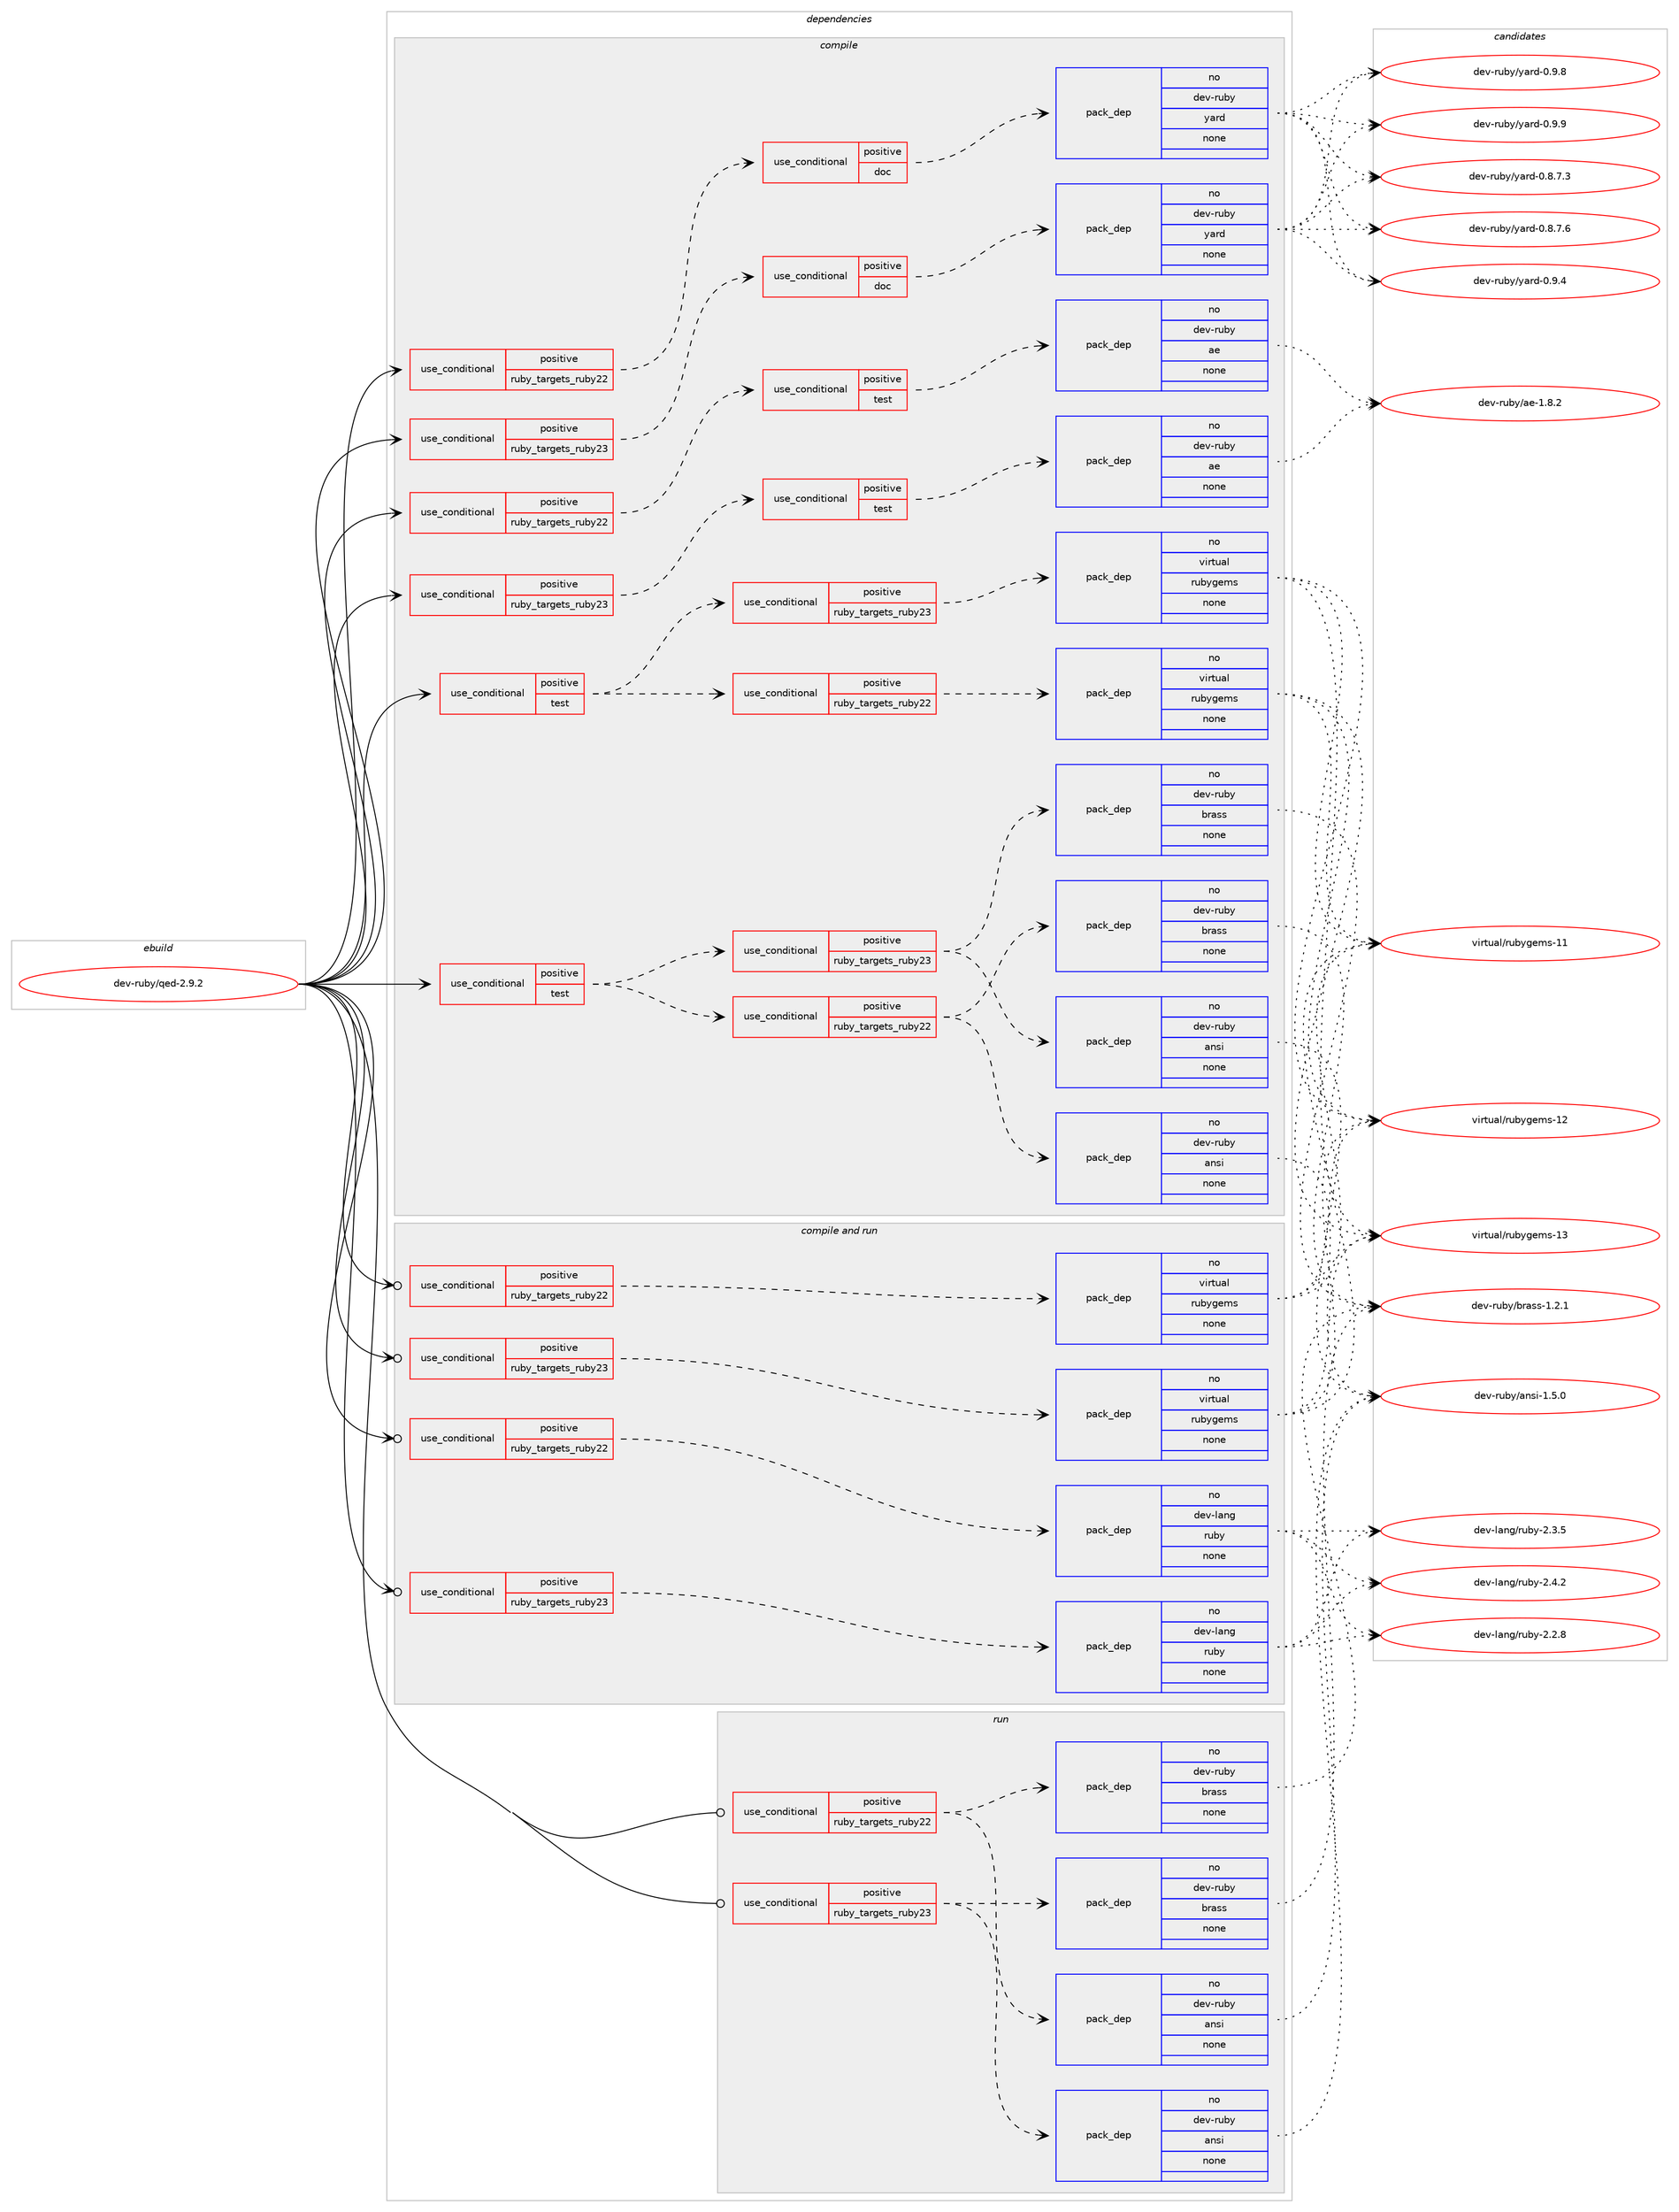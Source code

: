 digraph prolog {

# *************
# Graph options
# *************

newrank=true;
concentrate=true;
compound=true;
graph [rankdir=LR,fontname=Helvetica,fontsize=10,ranksep=1.5];#, ranksep=2.5, nodesep=0.2];
edge  [arrowhead=vee];
node  [fontname=Helvetica,fontsize=10];

# **********
# The ebuild
# **********

subgraph cluster_leftcol {
color=gray;
rank=same;
label=<<i>ebuild</i>>;
id [label="dev-ruby/qed-2.9.2", color=red, width=4, href="../dev-ruby/qed-2.9.2.svg"];
}

# ****************
# The dependencies
# ****************

subgraph cluster_midcol {
color=gray;
label=<<i>dependencies</i>>;
subgraph cluster_compile {
fillcolor="#eeeeee";
style=filled;
label=<<i>compile</i>>;
subgraph cond65876 {
dependency255501 [label=<<TABLE BORDER="0" CELLBORDER="1" CELLSPACING="0" CELLPADDING="4"><TR><TD ROWSPAN="3" CELLPADDING="10">use_conditional</TD></TR><TR><TD>positive</TD></TR><TR><TD>ruby_targets_ruby22</TD></TR></TABLE>>, shape=none, color=red];
subgraph cond65877 {
dependency255502 [label=<<TABLE BORDER="0" CELLBORDER="1" CELLSPACING="0" CELLPADDING="4"><TR><TD ROWSPAN="3" CELLPADDING="10">use_conditional</TD></TR><TR><TD>positive</TD></TR><TR><TD>doc</TD></TR></TABLE>>, shape=none, color=red];
subgraph pack185511 {
dependency255503 [label=<<TABLE BORDER="0" CELLBORDER="1" CELLSPACING="0" CELLPADDING="4" WIDTH="220"><TR><TD ROWSPAN="6" CELLPADDING="30">pack_dep</TD></TR><TR><TD WIDTH="110">no</TD></TR><TR><TD>dev-ruby</TD></TR><TR><TD>yard</TD></TR><TR><TD>none</TD></TR><TR><TD></TD></TR></TABLE>>, shape=none, color=blue];
}
dependency255502:e -> dependency255503:w [weight=20,style="dashed",arrowhead="vee"];
}
dependency255501:e -> dependency255502:w [weight=20,style="dashed",arrowhead="vee"];
}
id:e -> dependency255501:w [weight=20,style="solid",arrowhead="vee"];
subgraph cond65878 {
dependency255504 [label=<<TABLE BORDER="0" CELLBORDER="1" CELLSPACING="0" CELLPADDING="4"><TR><TD ROWSPAN="3" CELLPADDING="10">use_conditional</TD></TR><TR><TD>positive</TD></TR><TR><TD>ruby_targets_ruby22</TD></TR></TABLE>>, shape=none, color=red];
subgraph cond65879 {
dependency255505 [label=<<TABLE BORDER="0" CELLBORDER="1" CELLSPACING="0" CELLPADDING="4"><TR><TD ROWSPAN="3" CELLPADDING="10">use_conditional</TD></TR><TR><TD>positive</TD></TR><TR><TD>test</TD></TR></TABLE>>, shape=none, color=red];
subgraph pack185512 {
dependency255506 [label=<<TABLE BORDER="0" CELLBORDER="1" CELLSPACING="0" CELLPADDING="4" WIDTH="220"><TR><TD ROWSPAN="6" CELLPADDING="30">pack_dep</TD></TR><TR><TD WIDTH="110">no</TD></TR><TR><TD>dev-ruby</TD></TR><TR><TD>ae</TD></TR><TR><TD>none</TD></TR><TR><TD></TD></TR></TABLE>>, shape=none, color=blue];
}
dependency255505:e -> dependency255506:w [weight=20,style="dashed",arrowhead="vee"];
}
dependency255504:e -> dependency255505:w [weight=20,style="dashed",arrowhead="vee"];
}
id:e -> dependency255504:w [weight=20,style="solid",arrowhead="vee"];
subgraph cond65880 {
dependency255507 [label=<<TABLE BORDER="0" CELLBORDER="1" CELLSPACING="0" CELLPADDING="4"><TR><TD ROWSPAN="3" CELLPADDING="10">use_conditional</TD></TR><TR><TD>positive</TD></TR><TR><TD>ruby_targets_ruby23</TD></TR></TABLE>>, shape=none, color=red];
subgraph cond65881 {
dependency255508 [label=<<TABLE BORDER="0" CELLBORDER="1" CELLSPACING="0" CELLPADDING="4"><TR><TD ROWSPAN="3" CELLPADDING="10">use_conditional</TD></TR><TR><TD>positive</TD></TR><TR><TD>doc</TD></TR></TABLE>>, shape=none, color=red];
subgraph pack185513 {
dependency255509 [label=<<TABLE BORDER="0" CELLBORDER="1" CELLSPACING="0" CELLPADDING="4" WIDTH="220"><TR><TD ROWSPAN="6" CELLPADDING="30">pack_dep</TD></TR><TR><TD WIDTH="110">no</TD></TR><TR><TD>dev-ruby</TD></TR><TR><TD>yard</TD></TR><TR><TD>none</TD></TR><TR><TD></TD></TR></TABLE>>, shape=none, color=blue];
}
dependency255508:e -> dependency255509:w [weight=20,style="dashed",arrowhead="vee"];
}
dependency255507:e -> dependency255508:w [weight=20,style="dashed",arrowhead="vee"];
}
id:e -> dependency255507:w [weight=20,style="solid",arrowhead="vee"];
subgraph cond65882 {
dependency255510 [label=<<TABLE BORDER="0" CELLBORDER="1" CELLSPACING="0" CELLPADDING="4"><TR><TD ROWSPAN="3" CELLPADDING="10">use_conditional</TD></TR><TR><TD>positive</TD></TR><TR><TD>ruby_targets_ruby23</TD></TR></TABLE>>, shape=none, color=red];
subgraph cond65883 {
dependency255511 [label=<<TABLE BORDER="0" CELLBORDER="1" CELLSPACING="0" CELLPADDING="4"><TR><TD ROWSPAN="3" CELLPADDING="10">use_conditional</TD></TR><TR><TD>positive</TD></TR><TR><TD>test</TD></TR></TABLE>>, shape=none, color=red];
subgraph pack185514 {
dependency255512 [label=<<TABLE BORDER="0" CELLBORDER="1" CELLSPACING="0" CELLPADDING="4" WIDTH="220"><TR><TD ROWSPAN="6" CELLPADDING="30">pack_dep</TD></TR><TR><TD WIDTH="110">no</TD></TR><TR><TD>dev-ruby</TD></TR><TR><TD>ae</TD></TR><TR><TD>none</TD></TR><TR><TD></TD></TR></TABLE>>, shape=none, color=blue];
}
dependency255511:e -> dependency255512:w [weight=20,style="dashed",arrowhead="vee"];
}
dependency255510:e -> dependency255511:w [weight=20,style="dashed",arrowhead="vee"];
}
id:e -> dependency255510:w [weight=20,style="solid",arrowhead="vee"];
subgraph cond65884 {
dependency255513 [label=<<TABLE BORDER="0" CELLBORDER="1" CELLSPACING="0" CELLPADDING="4"><TR><TD ROWSPAN="3" CELLPADDING="10">use_conditional</TD></TR><TR><TD>positive</TD></TR><TR><TD>test</TD></TR></TABLE>>, shape=none, color=red];
subgraph cond65885 {
dependency255514 [label=<<TABLE BORDER="0" CELLBORDER="1" CELLSPACING="0" CELLPADDING="4"><TR><TD ROWSPAN="3" CELLPADDING="10">use_conditional</TD></TR><TR><TD>positive</TD></TR><TR><TD>ruby_targets_ruby22</TD></TR></TABLE>>, shape=none, color=red];
subgraph pack185515 {
dependency255515 [label=<<TABLE BORDER="0" CELLBORDER="1" CELLSPACING="0" CELLPADDING="4" WIDTH="220"><TR><TD ROWSPAN="6" CELLPADDING="30">pack_dep</TD></TR><TR><TD WIDTH="110">no</TD></TR><TR><TD>dev-ruby</TD></TR><TR><TD>ansi</TD></TR><TR><TD>none</TD></TR><TR><TD></TD></TR></TABLE>>, shape=none, color=blue];
}
dependency255514:e -> dependency255515:w [weight=20,style="dashed",arrowhead="vee"];
subgraph pack185516 {
dependency255516 [label=<<TABLE BORDER="0" CELLBORDER="1" CELLSPACING="0" CELLPADDING="4" WIDTH="220"><TR><TD ROWSPAN="6" CELLPADDING="30">pack_dep</TD></TR><TR><TD WIDTH="110">no</TD></TR><TR><TD>dev-ruby</TD></TR><TR><TD>brass</TD></TR><TR><TD>none</TD></TR><TR><TD></TD></TR></TABLE>>, shape=none, color=blue];
}
dependency255514:e -> dependency255516:w [weight=20,style="dashed",arrowhead="vee"];
}
dependency255513:e -> dependency255514:w [weight=20,style="dashed",arrowhead="vee"];
subgraph cond65886 {
dependency255517 [label=<<TABLE BORDER="0" CELLBORDER="1" CELLSPACING="0" CELLPADDING="4"><TR><TD ROWSPAN="3" CELLPADDING="10">use_conditional</TD></TR><TR><TD>positive</TD></TR><TR><TD>ruby_targets_ruby23</TD></TR></TABLE>>, shape=none, color=red];
subgraph pack185517 {
dependency255518 [label=<<TABLE BORDER="0" CELLBORDER="1" CELLSPACING="0" CELLPADDING="4" WIDTH="220"><TR><TD ROWSPAN="6" CELLPADDING="30">pack_dep</TD></TR><TR><TD WIDTH="110">no</TD></TR><TR><TD>dev-ruby</TD></TR><TR><TD>ansi</TD></TR><TR><TD>none</TD></TR><TR><TD></TD></TR></TABLE>>, shape=none, color=blue];
}
dependency255517:e -> dependency255518:w [weight=20,style="dashed",arrowhead="vee"];
subgraph pack185518 {
dependency255519 [label=<<TABLE BORDER="0" CELLBORDER="1" CELLSPACING="0" CELLPADDING="4" WIDTH="220"><TR><TD ROWSPAN="6" CELLPADDING="30">pack_dep</TD></TR><TR><TD WIDTH="110">no</TD></TR><TR><TD>dev-ruby</TD></TR><TR><TD>brass</TD></TR><TR><TD>none</TD></TR><TR><TD></TD></TR></TABLE>>, shape=none, color=blue];
}
dependency255517:e -> dependency255519:w [weight=20,style="dashed",arrowhead="vee"];
}
dependency255513:e -> dependency255517:w [weight=20,style="dashed",arrowhead="vee"];
}
id:e -> dependency255513:w [weight=20,style="solid",arrowhead="vee"];
subgraph cond65887 {
dependency255520 [label=<<TABLE BORDER="0" CELLBORDER="1" CELLSPACING="0" CELLPADDING="4"><TR><TD ROWSPAN="3" CELLPADDING="10">use_conditional</TD></TR><TR><TD>positive</TD></TR><TR><TD>test</TD></TR></TABLE>>, shape=none, color=red];
subgraph cond65888 {
dependency255521 [label=<<TABLE BORDER="0" CELLBORDER="1" CELLSPACING="0" CELLPADDING="4"><TR><TD ROWSPAN="3" CELLPADDING="10">use_conditional</TD></TR><TR><TD>positive</TD></TR><TR><TD>ruby_targets_ruby22</TD></TR></TABLE>>, shape=none, color=red];
subgraph pack185519 {
dependency255522 [label=<<TABLE BORDER="0" CELLBORDER="1" CELLSPACING="0" CELLPADDING="4" WIDTH="220"><TR><TD ROWSPAN="6" CELLPADDING="30">pack_dep</TD></TR><TR><TD WIDTH="110">no</TD></TR><TR><TD>virtual</TD></TR><TR><TD>rubygems</TD></TR><TR><TD>none</TD></TR><TR><TD></TD></TR></TABLE>>, shape=none, color=blue];
}
dependency255521:e -> dependency255522:w [weight=20,style="dashed",arrowhead="vee"];
}
dependency255520:e -> dependency255521:w [weight=20,style="dashed",arrowhead="vee"];
subgraph cond65889 {
dependency255523 [label=<<TABLE BORDER="0" CELLBORDER="1" CELLSPACING="0" CELLPADDING="4"><TR><TD ROWSPAN="3" CELLPADDING="10">use_conditional</TD></TR><TR><TD>positive</TD></TR><TR><TD>ruby_targets_ruby23</TD></TR></TABLE>>, shape=none, color=red];
subgraph pack185520 {
dependency255524 [label=<<TABLE BORDER="0" CELLBORDER="1" CELLSPACING="0" CELLPADDING="4" WIDTH="220"><TR><TD ROWSPAN="6" CELLPADDING="30">pack_dep</TD></TR><TR><TD WIDTH="110">no</TD></TR><TR><TD>virtual</TD></TR><TR><TD>rubygems</TD></TR><TR><TD>none</TD></TR><TR><TD></TD></TR></TABLE>>, shape=none, color=blue];
}
dependency255523:e -> dependency255524:w [weight=20,style="dashed",arrowhead="vee"];
}
dependency255520:e -> dependency255523:w [weight=20,style="dashed",arrowhead="vee"];
}
id:e -> dependency255520:w [weight=20,style="solid",arrowhead="vee"];
}
subgraph cluster_compileandrun {
fillcolor="#eeeeee";
style=filled;
label=<<i>compile and run</i>>;
subgraph cond65890 {
dependency255525 [label=<<TABLE BORDER="0" CELLBORDER="1" CELLSPACING="0" CELLPADDING="4"><TR><TD ROWSPAN="3" CELLPADDING="10">use_conditional</TD></TR><TR><TD>positive</TD></TR><TR><TD>ruby_targets_ruby22</TD></TR></TABLE>>, shape=none, color=red];
subgraph pack185521 {
dependency255526 [label=<<TABLE BORDER="0" CELLBORDER="1" CELLSPACING="0" CELLPADDING="4" WIDTH="220"><TR><TD ROWSPAN="6" CELLPADDING="30">pack_dep</TD></TR><TR><TD WIDTH="110">no</TD></TR><TR><TD>dev-lang</TD></TR><TR><TD>ruby</TD></TR><TR><TD>none</TD></TR><TR><TD></TD></TR></TABLE>>, shape=none, color=blue];
}
dependency255525:e -> dependency255526:w [weight=20,style="dashed",arrowhead="vee"];
}
id:e -> dependency255525:w [weight=20,style="solid",arrowhead="odotvee"];
subgraph cond65891 {
dependency255527 [label=<<TABLE BORDER="0" CELLBORDER="1" CELLSPACING="0" CELLPADDING="4"><TR><TD ROWSPAN="3" CELLPADDING="10">use_conditional</TD></TR><TR><TD>positive</TD></TR><TR><TD>ruby_targets_ruby22</TD></TR></TABLE>>, shape=none, color=red];
subgraph pack185522 {
dependency255528 [label=<<TABLE BORDER="0" CELLBORDER="1" CELLSPACING="0" CELLPADDING="4" WIDTH="220"><TR><TD ROWSPAN="6" CELLPADDING="30">pack_dep</TD></TR><TR><TD WIDTH="110">no</TD></TR><TR><TD>virtual</TD></TR><TR><TD>rubygems</TD></TR><TR><TD>none</TD></TR><TR><TD></TD></TR></TABLE>>, shape=none, color=blue];
}
dependency255527:e -> dependency255528:w [weight=20,style="dashed",arrowhead="vee"];
}
id:e -> dependency255527:w [weight=20,style="solid",arrowhead="odotvee"];
subgraph cond65892 {
dependency255529 [label=<<TABLE BORDER="0" CELLBORDER="1" CELLSPACING="0" CELLPADDING="4"><TR><TD ROWSPAN="3" CELLPADDING="10">use_conditional</TD></TR><TR><TD>positive</TD></TR><TR><TD>ruby_targets_ruby23</TD></TR></TABLE>>, shape=none, color=red];
subgraph pack185523 {
dependency255530 [label=<<TABLE BORDER="0" CELLBORDER="1" CELLSPACING="0" CELLPADDING="4" WIDTH="220"><TR><TD ROWSPAN="6" CELLPADDING="30">pack_dep</TD></TR><TR><TD WIDTH="110">no</TD></TR><TR><TD>dev-lang</TD></TR><TR><TD>ruby</TD></TR><TR><TD>none</TD></TR><TR><TD></TD></TR></TABLE>>, shape=none, color=blue];
}
dependency255529:e -> dependency255530:w [weight=20,style="dashed",arrowhead="vee"];
}
id:e -> dependency255529:w [weight=20,style="solid",arrowhead="odotvee"];
subgraph cond65893 {
dependency255531 [label=<<TABLE BORDER="0" CELLBORDER="1" CELLSPACING="0" CELLPADDING="4"><TR><TD ROWSPAN="3" CELLPADDING="10">use_conditional</TD></TR><TR><TD>positive</TD></TR><TR><TD>ruby_targets_ruby23</TD></TR></TABLE>>, shape=none, color=red];
subgraph pack185524 {
dependency255532 [label=<<TABLE BORDER="0" CELLBORDER="1" CELLSPACING="0" CELLPADDING="4" WIDTH="220"><TR><TD ROWSPAN="6" CELLPADDING="30">pack_dep</TD></TR><TR><TD WIDTH="110">no</TD></TR><TR><TD>virtual</TD></TR><TR><TD>rubygems</TD></TR><TR><TD>none</TD></TR><TR><TD></TD></TR></TABLE>>, shape=none, color=blue];
}
dependency255531:e -> dependency255532:w [weight=20,style="dashed",arrowhead="vee"];
}
id:e -> dependency255531:w [weight=20,style="solid",arrowhead="odotvee"];
}
subgraph cluster_run {
fillcolor="#eeeeee";
style=filled;
label=<<i>run</i>>;
subgraph cond65894 {
dependency255533 [label=<<TABLE BORDER="0" CELLBORDER="1" CELLSPACING="0" CELLPADDING="4"><TR><TD ROWSPAN="3" CELLPADDING="10">use_conditional</TD></TR><TR><TD>positive</TD></TR><TR><TD>ruby_targets_ruby22</TD></TR></TABLE>>, shape=none, color=red];
subgraph pack185525 {
dependency255534 [label=<<TABLE BORDER="0" CELLBORDER="1" CELLSPACING="0" CELLPADDING="4" WIDTH="220"><TR><TD ROWSPAN="6" CELLPADDING="30">pack_dep</TD></TR><TR><TD WIDTH="110">no</TD></TR><TR><TD>dev-ruby</TD></TR><TR><TD>ansi</TD></TR><TR><TD>none</TD></TR><TR><TD></TD></TR></TABLE>>, shape=none, color=blue];
}
dependency255533:e -> dependency255534:w [weight=20,style="dashed",arrowhead="vee"];
subgraph pack185526 {
dependency255535 [label=<<TABLE BORDER="0" CELLBORDER="1" CELLSPACING="0" CELLPADDING="4" WIDTH="220"><TR><TD ROWSPAN="6" CELLPADDING="30">pack_dep</TD></TR><TR><TD WIDTH="110">no</TD></TR><TR><TD>dev-ruby</TD></TR><TR><TD>brass</TD></TR><TR><TD>none</TD></TR><TR><TD></TD></TR></TABLE>>, shape=none, color=blue];
}
dependency255533:e -> dependency255535:w [weight=20,style="dashed",arrowhead="vee"];
}
id:e -> dependency255533:w [weight=20,style="solid",arrowhead="odot"];
subgraph cond65895 {
dependency255536 [label=<<TABLE BORDER="0" CELLBORDER="1" CELLSPACING="0" CELLPADDING="4"><TR><TD ROWSPAN="3" CELLPADDING="10">use_conditional</TD></TR><TR><TD>positive</TD></TR><TR><TD>ruby_targets_ruby23</TD></TR></TABLE>>, shape=none, color=red];
subgraph pack185527 {
dependency255537 [label=<<TABLE BORDER="0" CELLBORDER="1" CELLSPACING="0" CELLPADDING="4" WIDTH="220"><TR><TD ROWSPAN="6" CELLPADDING="30">pack_dep</TD></TR><TR><TD WIDTH="110">no</TD></TR><TR><TD>dev-ruby</TD></TR><TR><TD>ansi</TD></TR><TR><TD>none</TD></TR><TR><TD></TD></TR></TABLE>>, shape=none, color=blue];
}
dependency255536:e -> dependency255537:w [weight=20,style="dashed",arrowhead="vee"];
subgraph pack185528 {
dependency255538 [label=<<TABLE BORDER="0" CELLBORDER="1" CELLSPACING="0" CELLPADDING="4" WIDTH="220"><TR><TD ROWSPAN="6" CELLPADDING="30">pack_dep</TD></TR><TR><TD WIDTH="110">no</TD></TR><TR><TD>dev-ruby</TD></TR><TR><TD>brass</TD></TR><TR><TD>none</TD></TR><TR><TD></TD></TR></TABLE>>, shape=none, color=blue];
}
dependency255536:e -> dependency255538:w [weight=20,style="dashed",arrowhead="vee"];
}
id:e -> dependency255536:w [weight=20,style="solid",arrowhead="odot"];
}
}

# **************
# The candidates
# **************

subgraph cluster_choices {
rank=same;
color=gray;
label=<<i>candidates</i>>;

subgraph choice185511 {
color=black;
nodesep=1;
choice100101118451141179812147121971141004548465646554651 [label="dev-ruby/yard-0.8.7.3", color=red, width=4,href="../dev-ruby/yard-0.8.7.3.svg"];
choice100101118451141179812147121971141004548465646554654 [label="dev-ruby/yard-0.8.7.6", color=red, width=4,href="../dev-ruby/yard-0.8.7.6.svg"];
choice10010111845114117981214712197114100454846574652 [label="dev-ruby/yard-0.9.4", color=red, width=4,href="../dev-ruby/yard-0.9.4.svg"];
choice10010111845114117981214712197114100454846574656 [label="dev-ruby/yard-0.9.8", color=red, width=4,href="../dev-ruby/yard-0.9.8.svg"];
choice10010111845114117981214712197114100454846574657 [label="dev-ruby/yard-0.9.9", color=red, width=4,href="../dev-ruby/yard-0.9.9.svg"];
dependency255503:e -> choice100101118451141179812147121971141004548465646554651:w [style=dotted,weight="100"];
dependency255503:e -> choice100101118451141179812147121971141004548465646554654:w [style=dotted,weight="100"];
dependency255503:e -> choice10010111845114117981214712197114100454846574652:w [style=dotted,weight="100"];
dependency255503:e -> choice10010111845114117981214712197114100454846574656:w [style=dotted,weight="100"];
dependency255503:e -> choice10010111845114117981214712197114100454846574657:w [style=dotted,weight="100"];
}
subgraph choice185512 {
color=black;
nodesep=1;
choice10010111845114117981214797101454946564650 [label="dev-ruby/ae-1.8.2", color=red, width=4,href="../dev-ruby/ae-1.8.2.svg"];
dependency255506:e -> choice10010111845114117981214797101454946564650:w [style=dotted,weight="100"];
}
subgraph choice185513 {
color=black;
nodesep=1;
choice100101118451141179812147121971141004548465646554651 [label="dev-ruby/yard-0.8.7.3", color=red, width=4,href="../dev-ruby/yard-0.8.7.3.svg"];
choice100101118451141179812147121971141004548465646554654 [label="dev-ruby/yard-0.8.7.6", color=red, width=4,href="../dev-ruby/yard-0.8.7.6.svg"];
choice10010111845114117981214712197114100454846574652 [label="dev-ruby/yard-0.9.4", color=red, width=4,href="../dev-ruby/yard-0.9.4.svg"];
choice10010111845114117981214712197114100454846574656 [label="dev-ruby/yard-0.9.8", color=red, width=4,href="../dev-ruby/yard-0.9.8.svg"];
choice10010111845114117981214712197114100454846574657 [label="dev-ruby/yard-0.9.9", color=red, width=4,href="../dev-ruby/yard-0.9.9.svg"];
dependency255509:e -> choice100101118451141179812147121971141004548465646554651:w [style=dotted,weight="100"];
dependency255509:e -> choice100101118451141179812147121971141004548465646554654:w [style=dotted,weight="100"];
dependency255509:e -> choice10010111845114117981214712197114100454846574652:w [style=dotted,weight="100"];
dependency255509:e -> choice10010111845114117981214712197114100454846574656:w [style=dotted,weight="100"];
dependency255509:e -> choice10010111845114117981214712197114100454846574657:w [style=dotted,weight="100"];
}
subgraph choice185514 {
color=black;
nodesep=1;
choice10010111845114117981214797101454946564650 [label="dev-ruby/ae-1.8.2", color=red, width=4,href="../dev-ruby/ae-1.8.2.svg"];
dependency255512:e -> choice10010111845114117981214797101454946564650:w [style=dotted,weight="100"];
}
subgraph choice185515 {
color=black;
nodesep=1;
choice10010111845114117981214797110115105454946534648 [label="dev-ruby/ansi-1.5.0", color=red, width=4,href="../dev-ruby/ansi-1.5.0.svg"];
dependency255515:e -> choice10010111845114117981214797110115105454946534648:w [style=dotted,weight="100"];
}
subgraph choice185516 {
color=black;
nodesep=1;
choice1001011184511411798121479811497115115454946504649 [label="dev-ruby/brass-1.2.1", color=red, width=4,href="../dev-ruby/brass-1.2.1.svg"];
dependency255516:e -> choice1001011184511411798121479811497115115454946504649:w [style=dotted,weight="100"];
}
subgraph choice185517 {
color=black;
nodesep=1;
choice10010111845114117981214797110115105454946534648 [label="dev-ruby/ansi-1.5.0", color=red, width=4,href="../dev-ruby/ansi-1.5.0.svg"];
dependency255518:e -> choice10010111845114117981214797110115105454946534648:w [style=dotted,weight="100"];
}
subgraph choice185518 {
color=black;
nodesep=1;
choice1001011184511411798121479811497115115454946504649 [label="dev-ruby/brass-1.2.1", color=red, width=4,href="../dev-ruby/brass-1.2.1.svg"];
dependency255519:e -> choice1001011184511411798121479811497115115454946504649:w [style=dotted,weight="100"];
}
subgraph choice185519 {
color=black;
nodesep=1;
choice118105114116117971084711411798121103101109115454949 [label="virtual/rubygems-11", color=red, width=4,href="../virtual/rubygems-11.svg"];
choice118105114116117971084711411798121103101109115454950 [label="virtual/rubygems-12", color=red, width=4,href="../virtual/rubygems-12.svg"];
choice118105114116117971084711411798121103101109115454951 [label="virtual/rubygems-13", color=red, width=4,href="../virtual/rubygems-13.svg"];
dependency255522:e -> choice118105114116117971084711411798121103101109115454949:w [style=dotted,weight="100"];
dependency255522:e -> choice118105114116117971084711411798121103101109115454950:w [style=dotted,weight="100"];
dependency255522:e -> choice118105114116117971084711411798121103101109115454951:w [style=dotted,weight="100"];
}
subgraph choice185520 {
color=black;
nodesep=1;
choice118105114116117971084711411798121103101109115454949 [label="virtual/rubygems-11", color=red, width=4,href="../virtual/rubygems-11.svg"];
choice118105114116117971084711411798121103101109115454950 [label="virtual/rubygems-12", color=red, width=4,href="../virtual/rubygems-12.svg"];
choice118105114116117971084711411798121103101109115454951 [label="virtual/rubygems-13", color=red, width=4,href="../virtual/rubygems-13.svg"];
dependency255524:e -> choice118105114116117971084711411798121103101109115454949:w [style=dotted,weight="100"];
dependency255524:e -> choice118105114116117971084711411798121103101109115454950:w [style=dotted,weight="100"];
dependency255524:e -> choice118105114116117971084711411798121103101109115454951:w [style=dotted,weight="100"];
}
subgraph choice185521 {
color=black;
nodesep=1;
choice10010111845108971101034711411798121455046504656 [label="dev-lang/ruby-2.2.8", color=red, width=4,href="../dev-lang/ruby-2.2.8.svg"];
choice10010111845108971101034711411798121455046514653 [label="dev-lang/ruby-2.3.5", color=red, width=4,href="../dev-lang/ruby-2.3.5.svg"];
choice10010111845108971101034711411798121455046524650 [label="dev-lang/ruby-2.4.2", color=red, width=4,href="../dev-lang/ruby-2.4.2.svg"];
dependency255526:e -> choice10010111845108971101034711411798121455046504656:w [style=dotted,weight="100"];
dependency255526:e -> choice10010111845108971101034711411798121455046514653:w [style=dotted,weight="100"];
dependency255526:e -> choice10010111845108971101034711411798121455046524650:w [style=dotted,weight="100"];
}
subgraph choice185522 {
color=black;
nodesep=1;
choice118105114116117971084711411798121103101109115454949 [label="virtual/rubygems-11", color=red, width=4,href="../virtual/rubygems-11.svg"];
choice118105114116117971084711411798121103101109115454950 [label="virtual/rubygems-12", color=red, width=4,href="../virtual/rubygems-12.svg"];
choice118105114116117971084711411798121103101109115454951 [label="virtual/rubygems-13", color=red, width=4,href="../virtual/rubygems-13.svg"];
dependency255528:e -> choice118105114116117971084711411798121103101109115454949:w [style=dotted,weight="100"];
dependency255528:e -> choice118105114116117971084711411798121103101109115454950:w [style=dotted,weight="100"];
dependency255528:e -> choice118105114116117971084711411798121103101109115454951:w [style=dotted,weight="100"];
}
subgraph choice185523 {
color=black;
nodesep=1;
choice10010111845108971101034711411798121455046504656 [label="dev-lang/ruby-2.2.8", color=red, width=4,href="../dev-lang/ruby-2.2.8.svg"];
choice10010111845108971101034711411798121455046514653 [label="dev-lang/ruby-2.3.5", color=red, width=4,href="../dev-lang/ruby-2.3.5.svg"];
choice10010111845108971101034711411798121455046524650 [label="dev-lang/ruby-2.4.2", color=red, width=4,href="../dev-lang/ruby-2.4.2.svg"];
dependency255530:e -> choice10010111845108971101034711411798121455046504656:w [style=dotted,weight="100"];
dependency255530:e -> choice10010111845108971101034711411798121455046514653:w [style=dotted,weight="100"];
dependency255530:e -> choice10010111845108971101034711411798121455046524650:w [style=dotted,weight="100"];
}
subgraph choice185524 {
color=black;
nodesep=1;
choice118105114116117971084711411798121103101109115454949 [label="virtual/rubygems-11", color=red, width=4,href="../virtual/rubygems-11.svg"];
choice118105114116117971084711411798121103101109115454950 [label="virtual/rubygems-12", color=red, width=4,href="../virtual/rubygems-12.svg"];
choice118105114116117971084711411798121103101109115454951 [label="virtual/rubygems-13", color=red, width=4,href="../virtual/rubygems-13.svg"];
dependency255532:e -> choice118105114116117971084711411798121103101109115454949:w [style=dotted,weight="100"];
dependency255532:e -> choice118105114116117971084711411798121103101109115454950:w [style=dotted,weight="100"];
dependency255532:e -> choice118105114116117971084711411798121103101109115454951:w [style=dotted,weight="100"];
}
subgraph choice185525 {
color=black;
nodesep=1;
choice10010111845114117981214797110115105454946534648 [label="dev-ruby/ansi-1.5.0", color=red, width=4,href="../dev-ruby/ansi-1.5.0.svg"];
dependency255534:e -> choice10010111845114117981214797110115105454946534648:w [style=dotted,weight="100"];
}
subgraph choice185526 {
color=black;
nodesep=1;
choice1001011184511411798121479811497115115454946504649 [label="dev-ruby/brass-1.2.1", color=red, width=4,href="../dev-ruby/brass-1.2.1.svg"];
dependency255535:e -> choice1001011184511411798121479811497115115454946504649:w [style=dotted,weight="100"];
}
subgraph choice185527 {
color=black;
nodesep=1;
choice10010111845114117981214797110115105454946534648 [label="dev-ruby/ansi-1.5.0", color=red, width=4,href="../dev-ruby/ansi-1.5.0.svg"];
dependency255537:e -> choice10010111845114117981214797110115105454946534648:w [style=dotted,weight="100"];
}
subgraph choice185528 {
color=black;
nodesep=1;
choice1001011184511411798121479811497115115454946504649 [label="dev-ruby/brass-1.2.1", color=red, width=4,href="../dev-ruby/brass-1.2.1.svg"];
dependency255538:e -> choice1001011184511411798121479811497115115454946504649:w [style=dotted,weight="100"];
}
}

}
